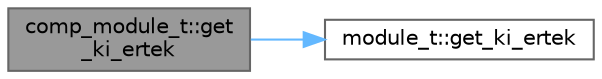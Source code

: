 digraph "comp_module_t::get_ki_ertek"
{
 // LATEX_PDF_SIZE
  bgcolor="transparent";
  edge [fontname=Helvetica,fontsize=10,labelfontname=Helvetica,labelfontsize=10];
  node [fontname=Helvetica,fontsize=10,shape=box,height=0.2,width=0.4];
  rankdir="LR";
  Node1 [id="Node000001",label="comp_module_t::get\l_ki_ertek",height=0.2,width=0.4,color="gray40", fillcolor="grey60", style="filled", fontcolor="black",tooltip=" "];
  Node1 -> Node2 [id="edge3_Node000001_Node000002",color="steelblue1",style="solid",tooltip=" "];
  Node2 [id="Node000002",label="module_t::get_ki_ertek",height=0.2,width=0.4,color="grey40", fillcolor="white", style="filled",URL="$classmodule__t.html#a74f223430fdcfa4e8cb9b143b29dab5d",tooltip=" "];
}
